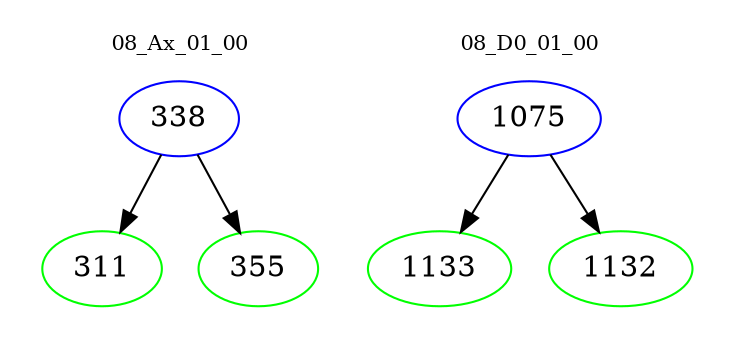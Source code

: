 digraph{
subgraph cluster_0 {
color = white
label = "08_Ax_01_00";
fontsize=10;
T0_338 [label="338", color="blue"]
T0_338 -> T0_311 [color="black"]
T0_311 [label="311", color="green"]
T0_338 -> T0_355 [color="black"]
T0_355 [label="355", color="green"]
}
subgraph cluster_1 {
color = white
label = "08_D0_01_00";
fontsize=10;
T1_1075 [label="1075", color="blue"]
T1_1075 -> T1_1133 [color="black"]
T1_1133 [label="1133", color="green"]
T1_1075 -> T1_1132 [color="black"]
T1_1132 [label="1132", color="green"]
}
}
